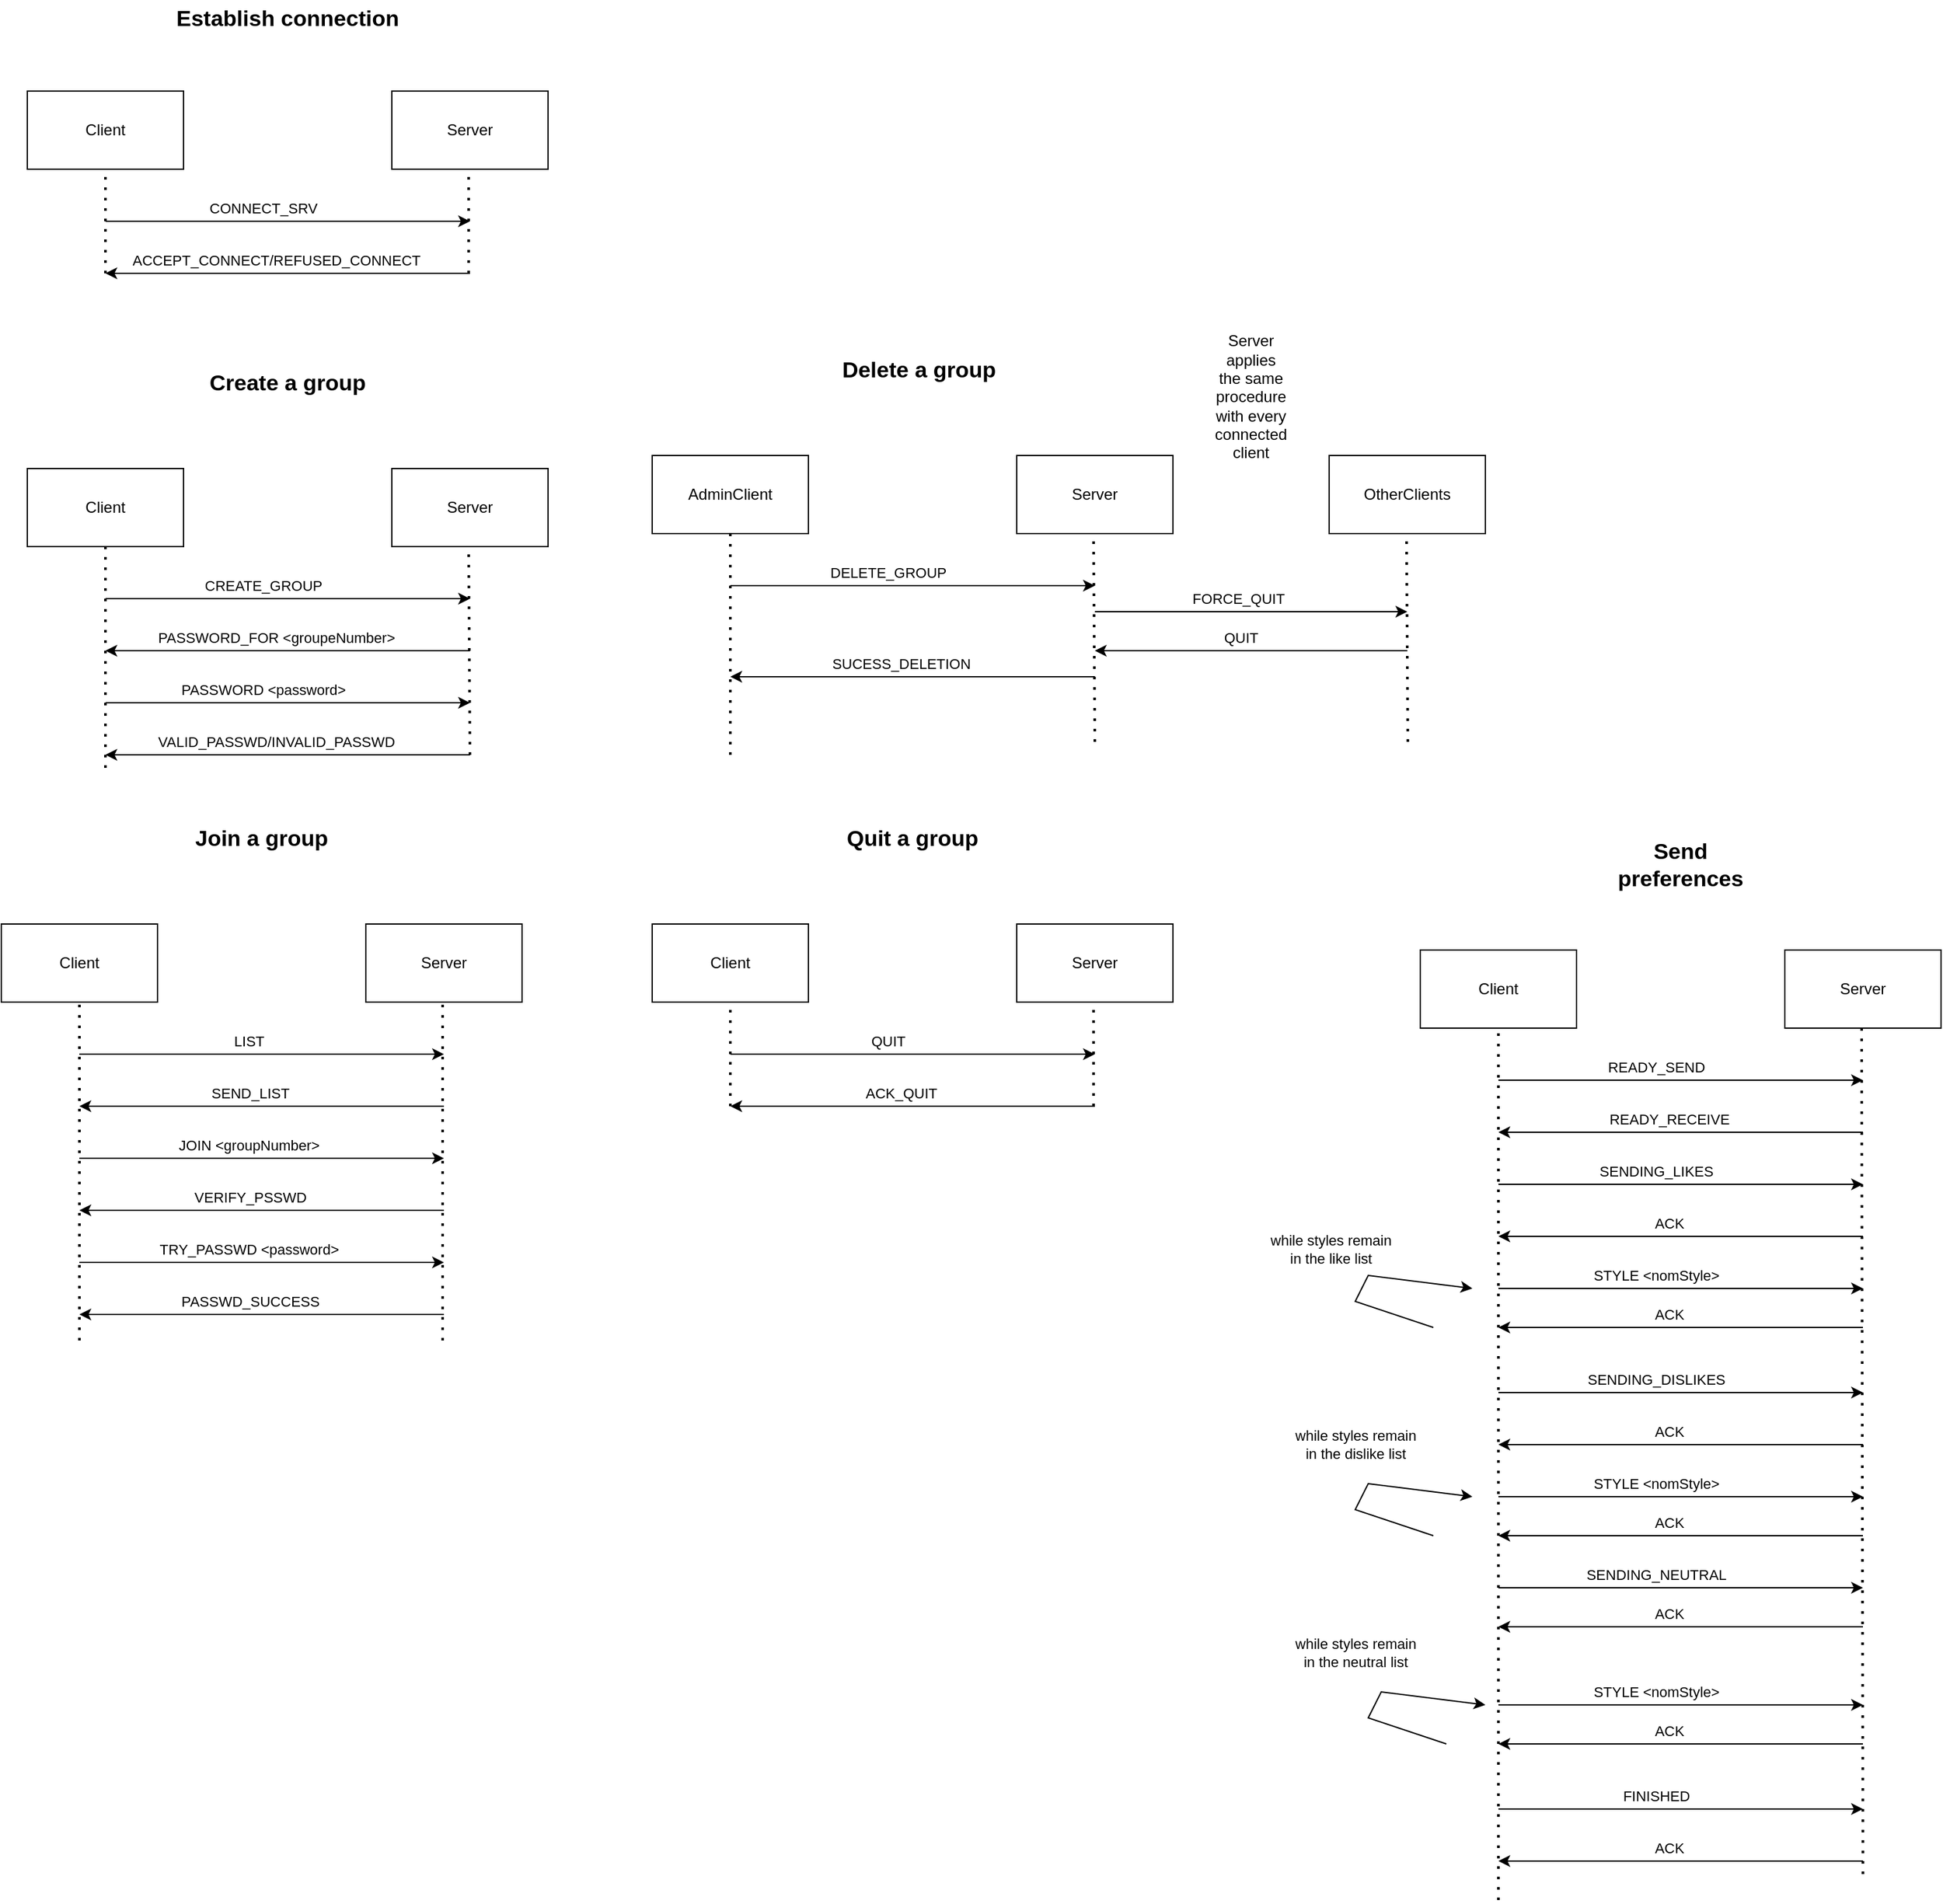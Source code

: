 <mxfile version="22.1.21" type="device">
  <diagram name="Page-1" id="TqQmp37XscL94sLXgx72">
    <mxGraphModel dx="1034" dy="557" grid="1" gridSize="10" guides="1" tooltips="1" connect="1" arrows="1" fold="1" page="1" pageScale="1" pageWidth="850" pageHeight="1100" math="0" shadow="0">
      <root>
        <mxCell id="0" />
        <mxCell id="1" parent="0" />
        <mxCell id="dlKroHkG1yGBnzYFyCPW-1" value="Client" style="rounded=0;whiteSpace=wrap;html=1;" parent="1" vertex="1">
          <mxGeometry x="140" y="90" width="120" height="60" as="geometry" />
        </mxCell>
        <mxCell id="dlKroHkG1yGBnzYFyCPW-2" value="Server" style="rounded=0;whiteSpace=wrap;html=1;" parent="1" vertex="1">
          <mxGeometry x="420" y="90" width="120" height="60" as="geometry" />
        </mxCell>
        <mxCell id="dlKroHkG1yGBnzYFyCPW-3" value="" style="endArrow=none;dashed=1;html=1;dashPattern=1 3;strokeWidth=2;rounded=0;entryX=0.5;entryY=1;entryDx=0;entryDy=0;" parent="1" edge="1">
          <mxGeometry width="50" height="50" relative="1" as="geometry">
            <mxPoint x="479" y="230" as="sourcePoint" />
            <mxPoint x="479" y="150" as="targetPoint" />
          </mxGeometry>
        </mxCell>
        <mxCell id="dlKroHkG1yGBnzYFyCPW-4" value="" style="endArrow=none;dashed=1;html=1;dashPattern=1 3;strokeWidth=2;rounded=0;entryX=0.5;entryY=1;entryDx=0;entryDy=0;" parent="1" edge="1">
          <mxGeometry width="50" height="50" relative="1" as="geometry">
            <mxPoint x="200" y="230" as="sourcePoint" />
            <mxPoint x="200" y="150" as="targetPoint" />
          </mxGeometry>
        </mxCell>
        <mxCell id="dlKroHkG1yGBnzYFyCPW-7" value="" style="endArrow=classic;html=1;rounded=0;" parent="1" edge="1">
          <mxGeometry width="50" height="50" relative="1" as="geometry">
            <mxPoint x="200" y="190" as="sourcePoint" />
            <mxPoint x="480" y="190" as="targetPoint" />
          </mxGeometry>
        </mxCell>
        <mxCell id="dlKroHkG1yGBnzYFyCPW-8" value="CONNECT_SRV" style="edgeLabel;html=1;align=center;verticalAlign=middle;resizable=0;points=[];" parent="dlKroHkG1yGBnzYFyCPW-7" vertex="1" connectable="0">
          <mxGeometry x="-0.137" y="3" relative="1" as="geometry">
            <mxPoint y="-7" as="offset" />
          </mxGeometry>
        </mxCell>
        <mxCell id="dlKroHkG1yGBnzYFyCPW-9" value="" style="endArrow=classic;html=1;rounded=0;" parent="1" edge="1">
          <mxGeometry width="50" height="50" relative="1" as="geometry">
            <mxPoint x="480" y="230" as="sourcePoint" />
            <mxPoint x="200" y="230" as="targetPoint" />
          </mxGeometry>
        </mxCell>
        <mxCell id="dlKroHkG1yGBnzYFyCPW-10" value="ACCEPT_CONNECT/REFUSED_CONNECT" style="edgeLabel;html=1;align=center;verticalAlign=middle;resizable=0;points=[];" parent="dlKroHkG1yGBnzYFyCPW-9" vertex="1" connectable="0">
          <mxGeometry x="0.068" relative="1" as="geometry">
            <mxPoint y="-10" as="offset" />
          </mxGeometry>
        </mxCell>
        <mxCell id="dlKroHkG1yGBnzYFyCPW-24" value="&lt;b&gt;&lt;font style=&quot;font-size: 17px;&quot;&gt;Establish connection&lt;/font&gt;&lt;/b&gt;" style="text;html=1;strokeColor=none;fillColor=none;align=center;verticalAlign=middle;whiteSpace=wrap;rounded=0;" parent="1" vertex="1">
          <mxGeometry x="250" y="20" width="180" height="30" as="geometry" />
        </mxCell>
        <mxCell id="dlKroHkG1yGBnzYFyCPW-25" value="Client" style="rounded=0;whiteSpace=wrap;html=1;" parent="1" vertex="1">
          <mxGeometry x="140" y="380" width="120" height="60" as="geometry" />
        </mxCell>
        <mxCell id="dlKroHkG1yGBnzYFyCPW-26" value="Server" style="rounded=0;whiteSpace=wrap;html=1;" parent="1" vertex="1">
          <mxGeometry x="420" y="380" width="120" height="60" as="geometry" />
        </mxCell>
        <mxCell id="dlKroHkG1yGBnzYFyCPW-27" value="" style="endArrow=none;dashed=1;html=1;dashPattern=1 3;strokeWidth=2;rounded=0;entryX=0.5;entryY=1;entryDx=0;entryDy=0;" parent="1" edge="1">
          <mxGeometry width="50" height="50" relative="1" as="geometry">
            <mxPoint x="480" y="600" as="sourcePoint" />
            <mxPoint x="479" y="440" as="targetPoint" />
          </mxGeometry>
        </mxCell>
        <mxCell id="dlKroHkG1yGBnzYFyCPW-28" value="" style="endArrow=none;dashed=1;html=1;dashPattern=1 3;strokeWidth=2;rounded=0;entryX=0.5;entryY=1;entryDx=0;entryDy=0;" parent="1" edge="1">
          <mxGeometry width="50" height="50" relative="1" as="geometry">
            <mxPoint x="200" y="610" as="sourcePoint" />
            <mxPoint x="200" y="440" as="targetPoint" />
          </mxGeometry>
        </mxCell>
        <mxCell id="dlKroHkG1yGBnzYFyCPW-29" value="" style="endArrow=classic;html=1;rounded=0;" parent="1" edge="1">
          <mxGeometry width="50" height="50" relative="1" as="geometry">
            <mxPoint x="200" y="480" as="sourcePoint" />
            <mxPoint x="480" y="480" as="targetPoint" />
          </mxGeometry>
        </mxCell>
        <mxCell id="dlKroHkG1yGBnzYFyCPW-30" value="CREATE_GROUP" style="edgeLabel;html=1;align=center;verticalAlign=middle;resizable=0;points=[];" parent="dlKroHkG1yGBnzYFyCPW-29" vertex="1" connectable="0">
          <mxGeometry x="-0.137" y="3" relative="1" as="geometry">
            <mxPoint y="-7" as="offset" />
          </mxGeometry>
        </mxCell>
        <mxCell id="dlKroHkG1yGBnzYFyCPW-31" value="" style="endArrow=classic;html=1;rounded=0;" parent="1" edge="1">
          <mxGeometry width="50" height="50" relative="1" as="geometry">
            <mxPoint x="480" y="520" as="sourcePoint" />
            <mxPoint x="200" y="520" as="targetPoint" />
          </mxGeometry>
        </mxCell>
        <mxCell id="dlKroHkG1yGBnzYFyCPW-32" value="PASSWORD_FOR &amp;lt;groupeNumber&amp;gt;" style="edgeLabel;html=1;align=center;verticalAlign=middle;resizable=0;points=[];" parent="dlKroHkG1yGBnzYFyCPW-31" vertex="1" connectable="0">
          <mxGeometry x="0.068" relative="1" as="geometry">
            <mxPoint y="-10" as="offset" />
          </mxGeometry>
        </mxCell>
        <mxCell id="dlKroHkG1yGBnzYFyCPW-33" value="&lt;span style=&quot;font-size: 17px;&quot;&gt;&lt;b&gt;Create a group&lt;/b&gt;&lt;/span&gt;" style="text;html=1;strokeColor=none;fillColor=none;align=center;verticalAlign=middle;whiteSpace=wrap;rounded=0;" parent="1" vertex="1">
          <mxGeometry x="270" y="300" width="140" height="30" as="geometry" />
        </mxCell>
        <mxCell id="dlKroHkG1yGBnzYFyCPW-34" value="" style="endArrow=classic;html=1;rounded=0;" parent="1" edge="1">
          <mxGeometry width="50" height="50" relative="1" as="geometry">
            <mxPoint x="200" y="560" as="sourcePoint" />
            <mxPoint x="480" y="560" as="targetPoint" />
          </mxGeometry>
        </mxCell>
        <mxCell id="dlKroHkG1yGBnzYFyCPW-35" value="PASSWORD &amp;lt;password&amp;gt;" style="edgeLabel;html=1;align=center;verticalAlign=middle;resizable=0;points=[];" parent="dlKroHkG1yGBnzYFyCPW-34" vertex="1" connectable="0">
          <mxGeometry x="-0.137" y="3" relative="1" as="geometry">
            <mxPoint y="-7" as="offset" />
          </mxGeometry>
        </mxCell>
        <mxCell id="dlKroHkG1yGBnzYFyCPW-36" value="" style="endArrow=classic;html=1;rounded=0;" parent="1" edge="1">
          <mxGeometry width="50" height="50" relative="1" as="geometry">
            <mxPoint x="480" y="600" as="sourcePoint" />
            <mxPoint x="200" y="600" as="targetPoint" />
          </mxGeometry>
        </mxCell>
        <mxCell id="dlKroHkG1yGBnzYFyCPW-37" value="VALID_PASSWD/INVALID_PASSWD" style="edgeLabel;html=1;align=center;verticalAlign=middle;resizable=0;points=[];" parent="dlKroHkG1yGBnzYFyCPW-36" vertex="1" connectable="0">
          <mxGeometry x="0.068" relative="1" as="geometry">
            <mxPoint y="-10" as="offset" />
          </mxGeometry>
        </mxCell>
        <mxCell id="dlKroHkG1yGBnzYFyCPW-42" value="&lt;span style=&quot;font-size: 17px;&quot;&gt;&lt;b&gt;Delete a group&lt;/b&gt;&lt;/span&gt;" style="text;html=1;strokeColor=none;fillColor=none;align=center;verticalAlign=middle;whiteSpace=wrap;rounded=0;" parent="1" vertex="1">
          <mxGeometry x="760" y="290" width="130" height="30" as="geometry" />
        </mxCell>
        <mxCell id="dlKroHkG1yGBnzYFyCPW-43" value="AdminClient" style="rounded=0;whiteSpace=wrap;html=1;" parent="1" vertex="1">
          <mxGeometry x="620" y="370" width="120" height="60" as="geometry" />
        </mxCell>
        <mxCell id="dlKroHkG1yGBnzYFyCPW-44" value="Server" style="rounded=0;whiteSpace=wrap;html=1;" parent="1" vertex="1">
          <mxGeometry x="900" y="370" width="120" height="60" as="geometry" />
        </mxCell>
        <mxCell id="dlKroHkG1yGBnzYFyCPW-45" value="" style="endArrow=none;dashed=1;html=1;dashPattern=1 3;strokeWidth=2;rounded=0;entryX=0.5;entryY=1;entryDx=0;entryDy=0;" parent="1" edge="1">
          <mxGeometry width="50" height="50" relative="1" as="geometry">
            <mxPoint x="960" y="590" as="sourcePoint" />
            <mxPoint x="959" y="430" as="targetPoint" />
          </mxGeometry>
        </mxCell>
        <mxCell id="dlKroHkG1yGBnzYFyCPW-46" value="" style="endArrow=none;dashed=1;html=1;dashPattern=1 3;strokeWidth=2;rounded=0;entryX=0.5;entryY=1;entryDx=0;entryDy=0;" parent="1" edge="1">
          <mxGeometry width="50" height="50" relative="1" as="geometry">
            <mxPoint x="680" y="600" as="sourcePoint" />
            <mxPoint x="680" y="430" as="targetPoint" />
          </mxGeometry>
        </mxCell>
        <mxCell id="dlKroHkG1yGBnzYFyCPW-47" value="" style="endArrow=classic;html=1;rounded=0;" parent="1" edge="1">
          <mxGeometry width="50" height="50" relative="1" as="geometry">
            <mxPoint x="680" y="470" as="sourcePoint" />
            <mxPoint x="960" y="470" as="targetPoint" />
          </mxGeometry>
        </mxCell>
        <mxCell id="dlKroHkG1yGBnzYFyCPW-48" value="DELETE_GROUP" style="edgeLabel;html=1;align=center;verticalAlign=middle;resizable=0;points=[];" parent="dlKroHkG1yGBnzYFyCPW-47" vertex="1" connectable="0">
          <mxGeometry x="-0.137" y="3" relative="1" as="geometry">
            <mxPoint y="-7" as="offset" />
          </mxGeometry>
        </mxCell>
        <mxCell id="dlKroHkG1yGBnzYFyCPW-49" value="" style="endArrow=classic;html=1;rounded=0;" parent="1" edge="1">
          <mxGeometry width="50" height="50" relative="1" as="geometry">
            <mxPoint x="960" y="540" as="sourcePoint" />
            <mxPoint x="680" y="540" as="targetPoint" />
          </mxGeometry>
        </mxCell>
        <mxCell id="dlKroHkG1yGBnzYFyCPW-50" value="SUCESS_DELETION" style="edgeLabel;html=1;align=center;verticalAlign=middle;resizable=0;points=[];" parent="dlKroHkG1yGBnzYFyCPW-49" vertex="1" connectable="0">
          <mxGeometry x="0.068" relative="1" as="geometry">
            <mxPoint y="-10" as="offset" />
          </mxGeometry>
        </mxCell>
        <mxCell id="dlKroHkG1yGBnzYFyCPW-55" value="OtherClients" style="rounded=0;whiteSpace=wrap;html=1;" parent="1" vertex="1">
          <mxGeometry x="1140" y="370" width="120" height="60" as="geometry" />
        </mxCell>
        <mxCell id="dlKroHkG1yGBnzYFyCPW-56" value="" style="endArrow=classic;html=1;rounded=0;" parent="1" edge="1">
          <mxGeometry width="50" height="50" relative="1" as="geometry">
            <mxPoint x="960" y="490" as="sourcePoint" />
            <mxPoint x="1200" y="490" as="targetPoint" />
          </mxGeometry>
        </mxCell>
        <mxCell id="dlKroHkG1yGBnzYFyCPW-57" value="FORCE_QUIT" style="edgeLabel;html=1;align=center;verticalAlign=middle;resizable=0;points=[];" parent="dlKroHkG1yGBnzYFyCPW-56" vertex="1" connectable="0">
          <mxGeometry x="-0.137" y="3" relative="1" as="geometry">
            <mxPoint x="6" y="-7" as="offset" />
          </mxGeometry>
        </mxCell>
        <mxCell id="dlKroHkG1yGBnzYFyCPW-58" value="" style="endArrow=none;dashed=1;html=1;dashPattern=1 3;strokeWidth=2;rounded=0;entryX=0.5;entryY=1;entryDx=0;entryDy=0;" parent="1" edge="1">
          <mxGeometry width="50" height="50" relative="1" as="geometry">
            <mxPoint x="1200.41" y="590" as="sourcePoint" />
            <mxPoint x="1199.41" y="430" as="targetPoint" />
          </mxGeometry>
        </mxCell>
        <mxCell id="dlKroHkG1yGBnzYFyCPW-59" value="Server applies the same procedure with every connected client" style="text;html=1;strokeColor=none;fillColor=none;align=center;verticalAlign=middle;whiteSpace=wrap;rounded=0;" parent="1" vertex="1">
          <mxGeometry x="1050" y="310" width="60" height="30" as="geometry" />
        </mxCell>
        <mxCell id="dlKroHkG1yGBnzYFyCPW-60" value="" style="endArrow=classic;html=1;rounded=0;" parent="1" edge="1">
          <mxGeometry width="50" height="50" relative="1" as="geometry">
            <mxPoint x="1200" y="520" as="sourcePoint" />
            <mxPoint x="960" y="520" as="targetPoint" />
          </mxGeometry>
        </mxCell>
        <mxCell id="dlKroHkG1yGBnzYFyCPW-61" value="QUIT" style="edgeLabel;html=1;align=center;verticalAlign=middle;resizable=0;points=[];" parent="dlKroHkG1yGBnzYFyCPW-60" vertex="1" connectable="0">
          <mxGeometry x="0.068" relative="1" as="geometry">
            <mxPoint y="-10" as="offset" />
          </mxGeometry>
        </mxCell>
        <mxCell id="TttNIth37TRzaQh2t6SW-1" value="Client" style="rounded=0;whiteSpace=wrap;html=1;" parent="1" vertex="1">
          <mxGeometry x="120" y="730" width="120" height="60" as="geometry" />
        </mxCell>
        <mxCell id="TttNIth37TRzaQh2t6SW-2" value="Server" style="rounded=0;whiteSpace=wrap;html=1;" parent="1" vertex="1">
          <mxGeometry x="400" y="730" width="120" height="60" as="geometry" />
        </mxCell>
        <mxCell id="TttNIth37TRzaQh2t6SW-3" value="" style="endArrow=none;dashed=1;html=1;dashPattern=1 3;strokeWidth=2;rounded=0;entryX=0.5;entryY=1;entryDx=0;entryDy=0;" parent="1" edge="1">
          <mxGeometry width="50" height="50" relative="1" as="geometry">
            <mxPoint x="459" y="1050" as="sourcePoint" />
            <mxPoint x="459" y="790" as="targetPoint" />
          </mxGeometry>
        </mxCell>
        <mxCell id="TttNIth37TRzaQh2t6SW-4" value="" style="endArrow=none;dashed=1;html=1;dashPattern=1 3;strokeWidth=2;rounded=0;entryX=0.5;entryY=1;entryDx=0;entryDy=0;" parent="1" edge="1">
          <mxGeometry width="50" height="50" relative="1" as="geometry">
            <mxPoint x="180" y="1050" as="sourcePoint" />
            <mxPoint x="180" y="790" as="targetPoint" />
          </mxGeometry>
        </mxCell>
        <mxCell id="TttNIth37TRzaQh2t6SW-5" value="" style="endArrow=classic;html=1;rounded=0;" parent="1" edge="1">
          <mxGeometry width="50" height="50" relative="1" as="geometry">
            <mxPoint x="180" y="830" as="sourcePoint" />
            <mxPoint x="460" y="830" as="targetPoint" />
          </mxGeometry>
        </mxCell>
        <mxCell id="TttNIth37TRzaQh2t6SW-6" value="LIST" style="edgeLabel;html=1;align=center;verticalAlign=middle;resizable=0;points=[];" parent="TttNIth37TRzaQh2t6SW-5" vertex="1" connectable="0">
          <mxGeometry x="-0.137" y="3" relative="1" as="geometry">
            <mxPoint x="9" y="-7" as="offset" />
          </mxGeometry>
        </mxCell>
        <mxCell id="TttNIth37TRzaQh2t6SW-7" value="" style="endArrow=classic;html=1;rounded=0;" parent="1" edge="1">
          <mxGeometry width="50" height="50" relative="1" as="geometry">
            <mxPoint x="460" y="870" as="sourcePoint" />
            <mxPoint x="180" y="870" as="targetPoint" />
          </mxGeometry>
        </mxCell>
        <mxCell id="TttNIth37TRzaQh2t6SW-8" value="SEND_LIST" style="edgeLabel;html=1;align=center;verticalAlign=middle;resizable=0;points=[];" parent="TttNIth37TRzaQh2t6SW-7" vertex="1" connectable="0">
          <mxGeometry x="0.068" relative="1" as="geometry">
            <mxPoint y="-10" as="offset" />
          </mxGeometry>
        </mxCell>
        <mxCell id="TttNIth37TRzaQh2t6SW-9" value="&lt;span style=&quot;font-size: 17px;&quot;&gt;&lt;b&gt;Join a group&lt;/b&gt;&lt;/span&gt;" style="text;html=1;strokeColor=none;fillColor=none;align=center;verticalAlign=middle;whiteSpace=wrap;rounded=0;" parent="1" vertex="1">
          <mxGeometry x="250" y="650" width="140" height="30" as="geometry" />
        </mxCell>
        <mxCell id="TttNIth37TRzaQh2t6SW-14" value="" style="endArrow=classic;html=1;rounded=0;" parent="1" edge="1">
          <mxGeometry width="50" height="50" relative="1" as="geometry">
            <mxPoint x="180" y="910" as="sourcePoint" />
            <mxPoint x="460" y="910" as="targetPoint" />
          </mxGeometry>
        </mxCell>
        <mxCell id="TttNIth37TRzaQh2t6SW-15" value="JOIN &amp;lt;groupNumber&amp;gt;" style="edgeLabel;html=1;align=center;verticalAlign=middle;resizable=0;points=[];" parent="TttNIth37TRzaQh2t6SW-14" vertex="1" connectable="0">
          <mxGeometry x="-0.137" y="3" relative="1" as="geometry">
            <mxPoint x="9" y="-7" as="offset" />
          </mxGeometry>
        </mxCell>
        <mxCell id="TttNIth37TRzaQh2t6SW-16" value="" style="endArrow=classic;html=1;rounded=0;" parent="1" edge="1">
          <mxGeometry width="50" height="50" relative="1" as="geometry">
            <mxPoint x="460" y="950" as="sourcePoint" />
            <mxPoint x="180" y="950" as="targetPoint" />
          </mxGeometry>
        </mxCell>
        <mxCell id="TttNIth37TRzaQh2t6SW-17" value="VERIFY_PSSWD" style="edgeLabel;html=1;align=center;verticalAlign=middle;resizable=0;points=[];" parent="TttNIth37TRzaQh2t6SW-16" vertex="1" connectable="0">
          <mxGeometry x="0.068" relative="1" as="geometry">
            <mxPoint y="-10" as="offset" />
          </mxGeometry>
        </mxCell>
        <mxCell id="TttNIth37TRzaQh2t6SW-18" value="" style="endArrow=classic;html=1;rounded=0;" parent="1" edge="1">
          <mxGeometry width="50" height="50" relative="1" as="geometry">
            <mxPoint x="180" y="990" as="sourcePoint" />
            <mxPoint x="460" y="990" as="targetPoint" />
          </mxGeometry>
        </mxCell>
        <mxCell id="TttNIth37TRzaQh2t6SW-19" value="TRY_PASSWD &amp;lt;password&amp;gt;" style="edgeLabel;html=1;align=center;verticalAlign=middle;resizable=0;points=[];" parent="TttNIth37TRzaQh2t6SW-18" vertex="1" connectable="0">
          <mxGeometry x="-0.137" y="3" relative="1" as="geometry">
            <mxPoint x="9" y="-7" as="offset" />
          </mxGeometry>
        </mxCell>
        <mxCell id="TttNIth37TRzaQh2t6SW-20" value="" style="endArrow=classic;html=1;rounded=0;" parent="1" edge="1">
          <mxGeometry width="50" height="50" relative="1" as="geometry">
            <mxPoint x="460" y="1030" as="sourcePoint" />
            <mxPoint x="180" y="1030" as="targetPoint" />
          </mxGeometry>
        </mxCell>
        <mxCell id="TttNIth37TRzaQh2t6SW-21" value="PASSWD_SUCCESS" style="edgeLabel;html=1;align=center;verticalAlign=middle;resizable=0;points=[];" parent="TttNIth37TRzaQh2t6SW-20" vertex="1" connectable="0">
          <mxGeometry x="0.068" relative="1" as="geometry">
            <mxPoint y="-10" as="offset" />
          </mxGeometry>
        </mxCell>
        <mxCell id="TttNIth37TRzaQh2t6SW-22" value="&lt;span style=&quot;font-size: 17px;&quot;&gt;&lt;b&gt;Quit a group&lt;/b&gt;&lt;/span&gt;" style="text;html=1;strokeColor=none;fillColor=none;align=center;verticalAlign=middle;whiteSpace=wrap;rounded=0;" parent="1" vertex="1">
          <mxGeometry x="750" y="650" width="140" height="30" as="geometry" />
        </mxCell>
        <mxCell id="TttNIth37TRzaQh2t6SW-24" value="Client" style="rounded=0;whiteSpace=wrap;html=1;" parent="1" vertex="1">
          <mxGeometry x="620" y="730" width="120" height="60" as="geometry" />
        </mxCell>
        <mxCell id="TttNIth37TRzaQh2t6SW-25" value="Server" style="rounded=0;whiteSpace=wrap;html=1;" parent="1" vertex="1">
          <mxGeometry x="900" y="730" width="120" height="60" as="geometry" />
        </mxCell>
        <mxCell id="TttNIth37TRzaQh2t6SW-26" value="" style="endArrow=none;dashed=1;html=1;dashPattern=1 3;strokeWidth=2;rounded=0;entryX=0.5;entryY=1;entryDx=0;entryDy=0;" parent="1" edge="1">
          <mxGeometry width="50" height="50" relative="1" as="geometry">
            <mxPoint x="959" y="870" as="sourcePoint" />
            <mxPoint x="959" y="790" as="targetPoint" />
          </mxGeometry>
        </mxCell>
        <mxCell id="TttNIth37TRzaQh2t6SW-27" value="" style="endArrow=none;dashed=1;html=1;dashPattern=1 3;strokeWidth=2;rounded=0;entryX=0.5;entryY=1;entryDx=0;entryDy=0;" parent="1" edge="1">
          <mxGeometry width="50" height="50" relative="1" as="geometry">
            <mxPoint x="680" y="870" as="sourcePoint" />
            <mxPoint x="680" y="790" as="targetPoint" />
          </mxGeometry>
        </mxCell>
        <mxCell id="TttNIth37TRzaQh2t6SW-28" value="" style="endArrow=classic;html=1;rounded=0;" parent="1" edge="1">
          <mxGeometry width="50" height="50" relative="1" as="geometry">
            <mxPoint x="680" y="830" as="sourcePoint" />
            <mxPoint x="960" y="830" as="targetPoint" />
          </mxGeometry>
        </mxCell>
        <mxCell id="TttNIth37TRzaQh2t6SW-29" value="QUIT" style="edgeLabel;html=1;align=center;verticalAlign=middle;resizable=0;points=[];" parent="TttNIth37TRzaQh2t6SW-28" vertex="1" connectable="0">
          <mxGeometry x="-0.137" y="3" relative="1" as="geometry">
            <mxPoint y="-7" as="offset" />
          </mxGeometry>
        </mxCell>
        <mxCell id="TttNIth37TRzaQh2t6SW-30" value="" style="endArrow=classic;html=1;rounded=0;" parent="1" edge="1">
          <mxGeometry width="50" height="50" relative="1" as="geometry">
            <mxPoint x="960" y="870" as="sourcePoint" />
            <mxPoint x="680" y="870" as="targetPoint" />
          </mxGeometry>
        </mxCell>
        <mxCell id="TttNIth37TRzaQh2t6SW-31" value="ACK_QUIT" style="edgeLabel;html=1;align=center;verticalAlign=middle;resizable=0;points=[];" parent="TttNIth37TRzaQh2t6SW-30" vertex="1" connectable="0">
          <mxGeometry x="0.068" relative="1" as="geometry">
            <mxPoint y="-10" as="offset" />
          </mxGeometry>
        </mxCell>
        <mxCell id="y4ZHhCzK0VizVthK8rWc-1" value="&lt;span style=&quot;font-size: 17px;&quot;&gt;&lt;b&gt;Send preferences&lt;/b&gt;&lt;/span&gt;" style="text;html=1;strokeColor=none;fillColor=none;align=center;verticalAlign=middle;whiteSpace=wrap;rounded=0;" parent="1" vertex="1">
          <mxGeometry x="1340" y="670" width="140" height="30" as="geometry" />
        </mxCell>
        <mxCell id="y4ZHhCzK0VizVthK8rWc-2" value="Client" style="rounded=0;whiteSpace=wrap;html=1;" parent="1" vertex="1">
          <mxGeometry x="1210" y="750" width="120" height="60" as="geometry" />
        </mxCell>
        <mxCell id="y4ZHhCzK0VizVthK8rWc-3" value="Server" style="rounded=0;whiteSpace=wrap;html=1;" parent="1" vertex="1">
          <mxGeometry x="1490" y="750" width="120" height="60" as="geometry" />
        </mxCell>
        <mxCell id="y4ZHhCzK0VizVthK8rWc-4" value="" style="endArrow=none;dashed=1;html=1;dashPattern=1 3;strokeWidth=2;rounded=0;entryX=0.5;entryY=1;entryDx=0;entryDy=0;" parent="1" edge="1">
          <mxGeometry width="50" height="50" relative="1" as="geometry">
            <mxPoint x="1550" y="1460" as="sourcePoint" />
            <mxPoint x="1549" y="810" as="targetPoint" />
          </mxGeometry>
        </mxCell>
        <mxCell id="y4ZHhCzK0VizVthK8rWc-5" value="" style="endArrow=none;dashed=1;html=1;dashPattern=1 3;strokeWidth=2;rounded=0;entryX=0.5;entryY=1;entryDx=0;entryDy=0;" parent="1" edge="1">
          <mxGeometry width="50" height="50" relative="1" as="geometry">
            <mxPoint x="1270" y="1480" as="sourcePoint" />
            <mxPoint x="1270" y="810" as="targetPoint" />
          </mxGeometry>
        </mxCell>
        <mxCell id="y4ZHhCzK0VizVthK8rWc-6" value="" style="endArrow=classic;html=1;rounded=0;" parent="1" edge="1">
          <mxGeometry width="50" height="50" relative="1" as="geometry">
            <mxPoint x="1270" y="850" as="sourcePoint" />
            <mxPoint x="1550" y="850" as="targetPoint" />
          </mxGeometry>
        </mxCell>
        <mxCell id="y4ZHhCzK0VizVthK8rWc-7" value="READY_SEND" style="edgeLabel;html=1;align=center;verticalAlign=middle;resizable=0;points=[];" parent="y4ZHhCzK0VizVthK8rWc-6" vertex="1" connectable="0">
          <mxGeometry x="-0.137" y="3" relative="1" as="geometry">
            <mxPoint y="-7" as="offset" />
          </mxGeometry>
        </mxCell>
        <mxCell id="y4ZHhCzK0VizVthK8rWc-8" value="" style="endArrow=classic;html=1;rounded=0;" parent="1" edge="1">
          <mxGeometry width="50" height="50" relative="1" as="geometry">
            <mxPoint x="1550" y="890" as="sourcePoint" />
            <mxPoint x="1270" y="890" as="targetPoint" />
          </mxGeometry>
        </mxCell>
        <mxCell id="y4ZHhCzK0VizVthK8rWc-9" value="READY_RECEIVE" style="edgeLabel;html=1;align=center;verticalAlign=middle;resizable=0;points=[];" parent="y4ZHhCzK0VizVthK8rWc-8" vertex="1" connectable="0">
          <mxGeometry x="0.068" relative="1" as="geometry">
            <mxPoint y="-10" as="offset" />
          </mxGeometry>
        </mxCell>
        <mxCell id="y4ZHhCzK0VizVthK8rWc-10" value="" style="endArrow=classic;html=1;rounded=0;" parent="1" edge="1">
          <mxGeometry width="50" height="50" relative="1" as="geometry">
            <mxPoint x="1270" y="930" as="sourcePoint" />
            <mxPoint x="1550" y="930" as="targetPoint" />
          </mxGeometry>
        </mxCell>
        <mxCell id="y4ZHhCzK0VizVthK8rWc-11" value="SENDING_LIKES" style="edgeLabel;html=1;align=center;verticalAlign=middle;resizable=0;points=[];" parent="y4ZHhCzK0VizVthK8rWc-10" vertex="1" connectable="0">
          <mxGeometry x="-0.137" y="3" relative="1" as="geometry">
            <mxPoint y="-7" as="offset" />
          </mxGeometry>
        </mxCell>
        <mxCell id="y4ZHhCzK0VizVthK8rWc-12" value="" style="endArrow=classic;html=1;rounded=0;" parent="1" edge="1">
          <mxGeometry width="50" height="50" relative="1" as="geometry">
            <mxPoint x="1550" y="970" as="sourcePoint" />
            <mxPoint x="1270" y="970" as="targetPoint" />
          </mxGeometry>
        </mxCell>
        <mxCell id="y4ZHhCzK0VizVthK8rWc-13" value="ACK" style="edgeLabel;html=1;align=center;verticalAlign=middle;resizable=0;points=[];" parent="y4ZHhCzK0VizVthK8rWc-12" vertex="1" connectable="0">
          <mxGeometry x="0.068" relative="1" as="geometry">
            <mxPoint y="-10" as="offset" />
          </mxGeometry>
        </mxCell>
        <mxCell id="y4ZHhCzK0VizVthK8rWc-14" value="" style="endArrow=classic;html=1;rounded=0;" parent="1" edge="1">
          <mxGeometry width="50" height="50" relative="1" as="geometry">
            <mxPoint x="1270" y="1010" as="sourcePoint" />
            <mxPoint x="1550" y="1010" as="targetPoint" />
          </mxGeometry>
        </mxCell>
        <mxCell id="y4ZHhCzK0VizVthK8rWc-15" value="STYLE &amp;lt;nomStyle&amp;gt;" style="edgeLabel;html=1;align=center;verticalAlign=middle;resizable=0;points=[];" parent="y4ZHhCzK0VizVthK8rWc-14" vertex="1" connectable="0">
          <mxGeometry x="-0.137" y="3" relative="1" as="geometry">
            <mxPoint y="-7" as="offset" />
          </mxGeometry>
        </mxCell>
        <mxCell id="y4ZHhCzK0VizVthK8rWc-16" value="" style="endArrow=classic;html=1;rounded=0;" parent="1" edge="1">
          <mxGeometry width="50" height="50" relative="1" as="geometry">
            <mxPoint x="1550" y="1040" as="sourcePoint" />
            <mxPoint x="1270" y="1040" as="targetPoint" />
          </mxGeometry>
        </mxCell>
        <mxCell id="y4ZHhCzK0VizVthK8rWc-17" value="ACK" style="edgeLabel;html=1;align=center;verticalAlign=middle;resizable=0;points=[];" parent="y4ZHhCzK0VizVthK8rWc-16" vertex="1" connectable="0">
          <mxGeometry x="0.068" relative="1" as="geometry">
            <mxPoint y="-10" as="offset" />
          </mxGeometry>
        </mxCell>
        <mxCell id="y4ZHhCzK0VizVthK8rWc-18" value="" style="endArrow=classic;html=1;rounded=0;" parent="1" edge="1">
          <mxGeometry width="50" height="50" relative="1" as="geometry">
            <mxPoint x="1220" y="1040" as="sourcePoint" />
            <mxPoint x="1250" y="1010" as="targetPoint" />
            <Array as="points">
              <mxPoint x="1160" y="1020" />
              <mxPoint x="1170" y="1000" />
            </Array>
          </mxGeometry>
        </mxCell>
        <mxCell id="AgUG6jtJD3DK0dnjVH5b-1" value="while styles remain&lt;br&gt;in the like list" style="edgeLabel;html=1;align=center;verticalAlign=middle;resizable=0;points=[];" parent="y4ZHhCzK0VizVthK8rWc-18" vertex="1" connectable="0">
          <mxGeometry x="-0.068" y="2" relative="1" as="geometry">
            <mxPoint x="-24" y="-27" as="offset" />
          </mxGeometry>
        </mxCell>
        <mxCell id="y4ZHhCzK0VizVthK8rWc-19" value="" style="endArrow=classic;html=1;rounded=0;" parent="1" edge="1">
          <mxGeometry width="50" height="50" relative="1" as="geometry">
            <mxPoint x="1270" y="1090" as="sourcePoint" />
            <mxPoint x="1550" y="1090" as="targetPoint" />
          </mxGeometry>
        </mxCell>
        <mxCell id="y4ZHhCzK0VizVthK8rWc-20" value="SENDING_DISLIKES" style="edgeLabel;html=1;align=center;verticalAlign=middle;resizable=0;points=[];" parent="y4ZHhCzK0VizVthK8rWc-19" vertex="1" connectable="0">
          <mxGeometry x="-0.137" y="3" relative="1" as="geometry">
            <mxPoint y="-7" as="offset" />
          </mxGeometry>
        </mxCell>
        <mxCell id="y4ZHhCzK0VizVthK8rWc-21" value="" style="endArrow=classic;html=1;rounded=0;" parent="1" edge="1">
          <mxGeometry width="50" height="50" relative="1" as="geometry">
            <mxPoint x="1550" y="1130" as="sourcePoint" />
            <mxPoint x="1270" y="1130" as="targetPoint" />
          </mxGeometry>
        </mxCell>
        <mxCell id="y4ZHhCzK0VizVthK8rWc-22" value="ACK" style="edgeLabel;html=1;align=center;verticalAlign=middle;resizable=0;points=[];" parent="y4ZHhCzK0VizVthK8rWc-21" vertex="1" connectable="0">
          <mxGeometry x="0.068" relative="1" as="geometry">
            <mxPoint y="-10" as="offset" />
          </mxGeometry>
        </mxCell>
        <mxCell id="y4ZHhCzK0VizVthK8rWc-23" value="" style="endArrow=classic;html=1;rounded=0;" parent="1" edge="1">
          <mxGeometry width="50" height="50" relative="1" as="geometry">
            <mxPoint x="1270" y="1170" as="sourcePoint" />
            <mxPoint x="1550" y="1170" as="targetPoint" />
          </mxGeometry>
        </mxCell>
        <mxCell id="y4ZHhCzK0VizVthK8rWc-24" value="STYLE &amp;lt;nomStyle&amp;gt;" style="edgeLabel;html=1;align=center;verticalAlign=middle;resizable=0;points=[];" parent="y4ZHhCzK0VizVthK8rWc-23" vertex="1" connectable="0">
          <mxGeometry x="-0.137" y="3" relative="1" as="geometry">
            <mxPoint y="-7" as="offset" />
          </mxGeometry>
        </mxCell>
        <mxCell id="y4ZHhCzK0VizVthK8rWc-25" value="" style="endArrow=classic;html=1;rounded=0;" parent="1" edge="1">
          <mxGeometry width="50" height="50" relative="1" as="geometry">
            <mxPoint x="1550" y="1200" as="sourcePoint" />
            <mxPoint x="1270" y="1200" as="targetPoint" />
          </mxGeometry>
        </mxCell>
        <mxCell id="y4ZHhCzK0VizVthK8rWc-26" value="ACK" style="edgeLabel;html=1;align=center;verticalAlign=middle;resizable=0;points=[];" parent="y4ZHhCzK0VizVthK8rWc-25" vertex="1" connectable="0">
          <mxGeometry x="0.068" relative="1" as="geometry">
            <mxPoint y="-10" as="offset" />
          </mxGeometry>
        </mxCell>
        <mxCell id="y4ZHhCzK0VizVthK8rWc-27" value="" style="endArrow=classic;html=1;rounded=0;" parent="1" edge="1">
          <mxGeometry width="50" height="50" relative="1" as="geometry">
            <mxPoint x="1220" y="1200" as="sourcePoint" />
            <mxPoint x="1250" y="1170" as="targetPoint" />
            <Array as="points">
              <mxPoint x="1160" y="1180" />
              <mxPoint x="1170" y="1160" />
            </Array>
          </mxGeometry>
        </mxCell>
        <mxCell id="y4ZHhCzK0VizVthK8rWc-28" value="" style="endArrow=classic;html=1;rounded=0;" parent="1" edge="1">
          <mxGeometry width="50" height="50" relative="1" as="geometry">
            <mxPoint x="1270" y="1240" as="sourcePoint" />
            <mxPoint x="1550" y="1240" as="targetPoint" />
          </mxGeometry>
        </mxCell>
        <mxCell id="y4ZHhCzK0VizVthK8rWc-29" value="SENDING_NEUTRAL" style="edgeLabel;html=1;align=center;verticalAlign=middle;resizable=0;points=[];" parent="y4ZHhCzK0VizVthK8rWc-28" vertex="1" connectable="0">
          <mxGeometry x="-0.137" y="3" relative="1" as="geometry">
            <mxPoint y="-7" as="offset" />
          </mxGeometry>
        </mxCell>
        <mxCell id="y4ZHhCzK0VizVthK8rWc-30" value="" style="endArrow=classic;html=1;rounded=0;" parent="1" edge="1">
          <mxGeometry width="50" height="50" relative="1" as="geometry">
            <mxPoint x="1550" y="1270" as="sourcePoint" />
            <mxPoint x="1270" y="1270" as="targetPoint" />
          </mxGeometry>
        </mxCell>
        <mxCell id="y4ZHhCzK0VizVthK8rWc-31" value="ACK" style="edgeLabel;html=1;align=center;verticalAlign=middle;resizable=0;points=[];" parent="y4ZHhCzK0VizVthK8rWc-30" vertex="1" connectable="0">
          <mxGeometry x="0.068" relative="1" as="geometry">
            <mxPoint y="-10" as="offset" />
          </mxGeometry>
        </mxCell>
        <mxCell id="y4ZHhCzK0VizVthK8rWc-32" value="" style="endArrow=classic;html=1;rounded=0;" parent="1" edge="1">
          <mxGeometry width="50" height="50" relative="1" as="geometry">
            <mxPoint x="1270" y="1330" as="sourcePoint" />
            <mxPoint x="1550" y="1330" as="targetPoint" />
          </mxGeometry>
        </mxCell>
        <mxCell id="y4ZHhCzK0VizVthK8rWc-33" value="STYLE &amp;lt;nomStyle&amp;gt;" style="edgeLabel;html=1;align=center;verticalAlign=middle;resizable=0;points=[];" parent="y4ZHhCzK0VizVthK8rWc-32" vertex="1" connectable="0">
          <mxGeometry x="-0.137" y="3" relative="1" as="geometry">
            <mxPoint y="-7" as="offset" />
          </mxGeometry>
        </mxCell>
        <mxCell id="y4ZHhCzK0VizVthK8rWc-34" value="" style="endArrow=classic;html=1;rounded=0;" parent="1" edge="1">
          <mxGeometry width="50" height="50" relative="1" as="geometry">
            <mxPoint x="1550" y="1360" as="sourcePoint" />
            <mxPoint x="1270" y="1360" as="targetPoint" />
          </mxGeometry>
        </mxCell>
        <mxCell id="y4ZHhCzK0VizVthK8rWc-35" value="ACK" style="edgeLabel;html=1;align=center;verticalAlign=middle;resizable=0;points=[];" parent="y4ZHhCzK0VizVthK8rWc-34" vertex="1" connectable="0">
          <mxGeometry x="0.068" relative="1" as="geometry">
            <mxPoint y="-10" as="offset" />
          </mxGeometry>
        </mxCell>
        <mxCell id="y4ZHhCzK0VizVthK8rWc-36" value="" style="endArrow=classic;html=1;rounded=0;" parent="1" edge="1">
          <mxGeometry width="50" height="50" relative="1" as="geometry">
            <mxPoint x="1230" y="1360" as="sourcePoint" />
            <mxPoint x="1260" y="1330" as="targetPoint" />
            <Array as="points">
              <mxPoint x="1170" y="1340" />
              <mxPoint x="1180" y="1320" />
            </Array>
          </mxGeometry>
        </mxCell>
        <mxCell id="y4ZHhCzK0VizVthK8rWc-37" value="" style="endArrow=classic;html=1;rounded=0;" parent="1" edge="1">
          <mxGeometry width="50" height="50" relative="1" as="geometry">
            <mxPoint x="1270" y="1410" as="sourcePoint" />
            <mxPoint x="1550" y="1410" as="targetPoint" />
          </mxGeometry>
        </mxCell>
        <mxCell id="y4ZHhCzK0VizVthK8rWc-38" value="FINISHED" style="edgeLabel;html=1;align=center;verticalAlign=middle;resizable=0;points=[];" parent="y4ZHhCzK0VizVthK8rWc-37" vertex="1" connectable="0">
          <mxGeometry x="-0.137" y="3" relative="1" as="geometry">
            <mxPoint y="-7" as="offset" />
          </mxGeometry>
        </mxCell>
        <mxCell id="AgUG6jtJD3DK0dnjVH5b-2" value="while styles remain&lt;br&gt;in the dislike list" style="edgeLabel;html=1;align=center;verticalAlign=middle;resizable=0;points=[];" parent="1" vertex="1" connectable="0">
          <mxGeometry x="1160.004" y="1129.999" as="geometry" />
        </mxCell>
        <mxCell id="AgUG6jtJD3DK0dnjVH5b-3" value="while styles remain&lt;br&gt;in the neutral list" style="edgeLabel;html=1;align=center;verticalAlign=middle;resizable=0;points=[];" parent="1" vertex="1" connectable="0">
          <mxGeometry x="1160.004" y="1289.999" as="geometry" />
        </mxCell>
        <mxCell id="E_XPpsz9-jK2wvHfRZ3y-1" value="" style="endArrow=classic;html=1;rounded=0;" edge="1" parent="1">
          <mxGeometry width="50" height="50" relative="1" as="geometry">
            <mxPoint x="1550" y="1450" as="sourcePoint" />
            <mxPoint x="1270" y="1450" as="targetPoint" />
          </mxGeometry>
        </mxCell>
        <mxCell id="E_XPpsz9-jK2wvHfRZ3y-2" value="ACK" style="edgeLabel;html=1;align=center;verticalAlign=middle;resizable=0;points=[];" vertex="1" connectable="0" parent="E_XPpsz9-jK2wvHfRZ3y-1">
          <mxGeometry x="0.068" relative="1" as="geometry">
            <mxPoint y="-10" as="offset" />
          </mxGeometry>
        </mxCell>
      </root>
    </mxGraphModel>
  </diagram>
</mxfile>
